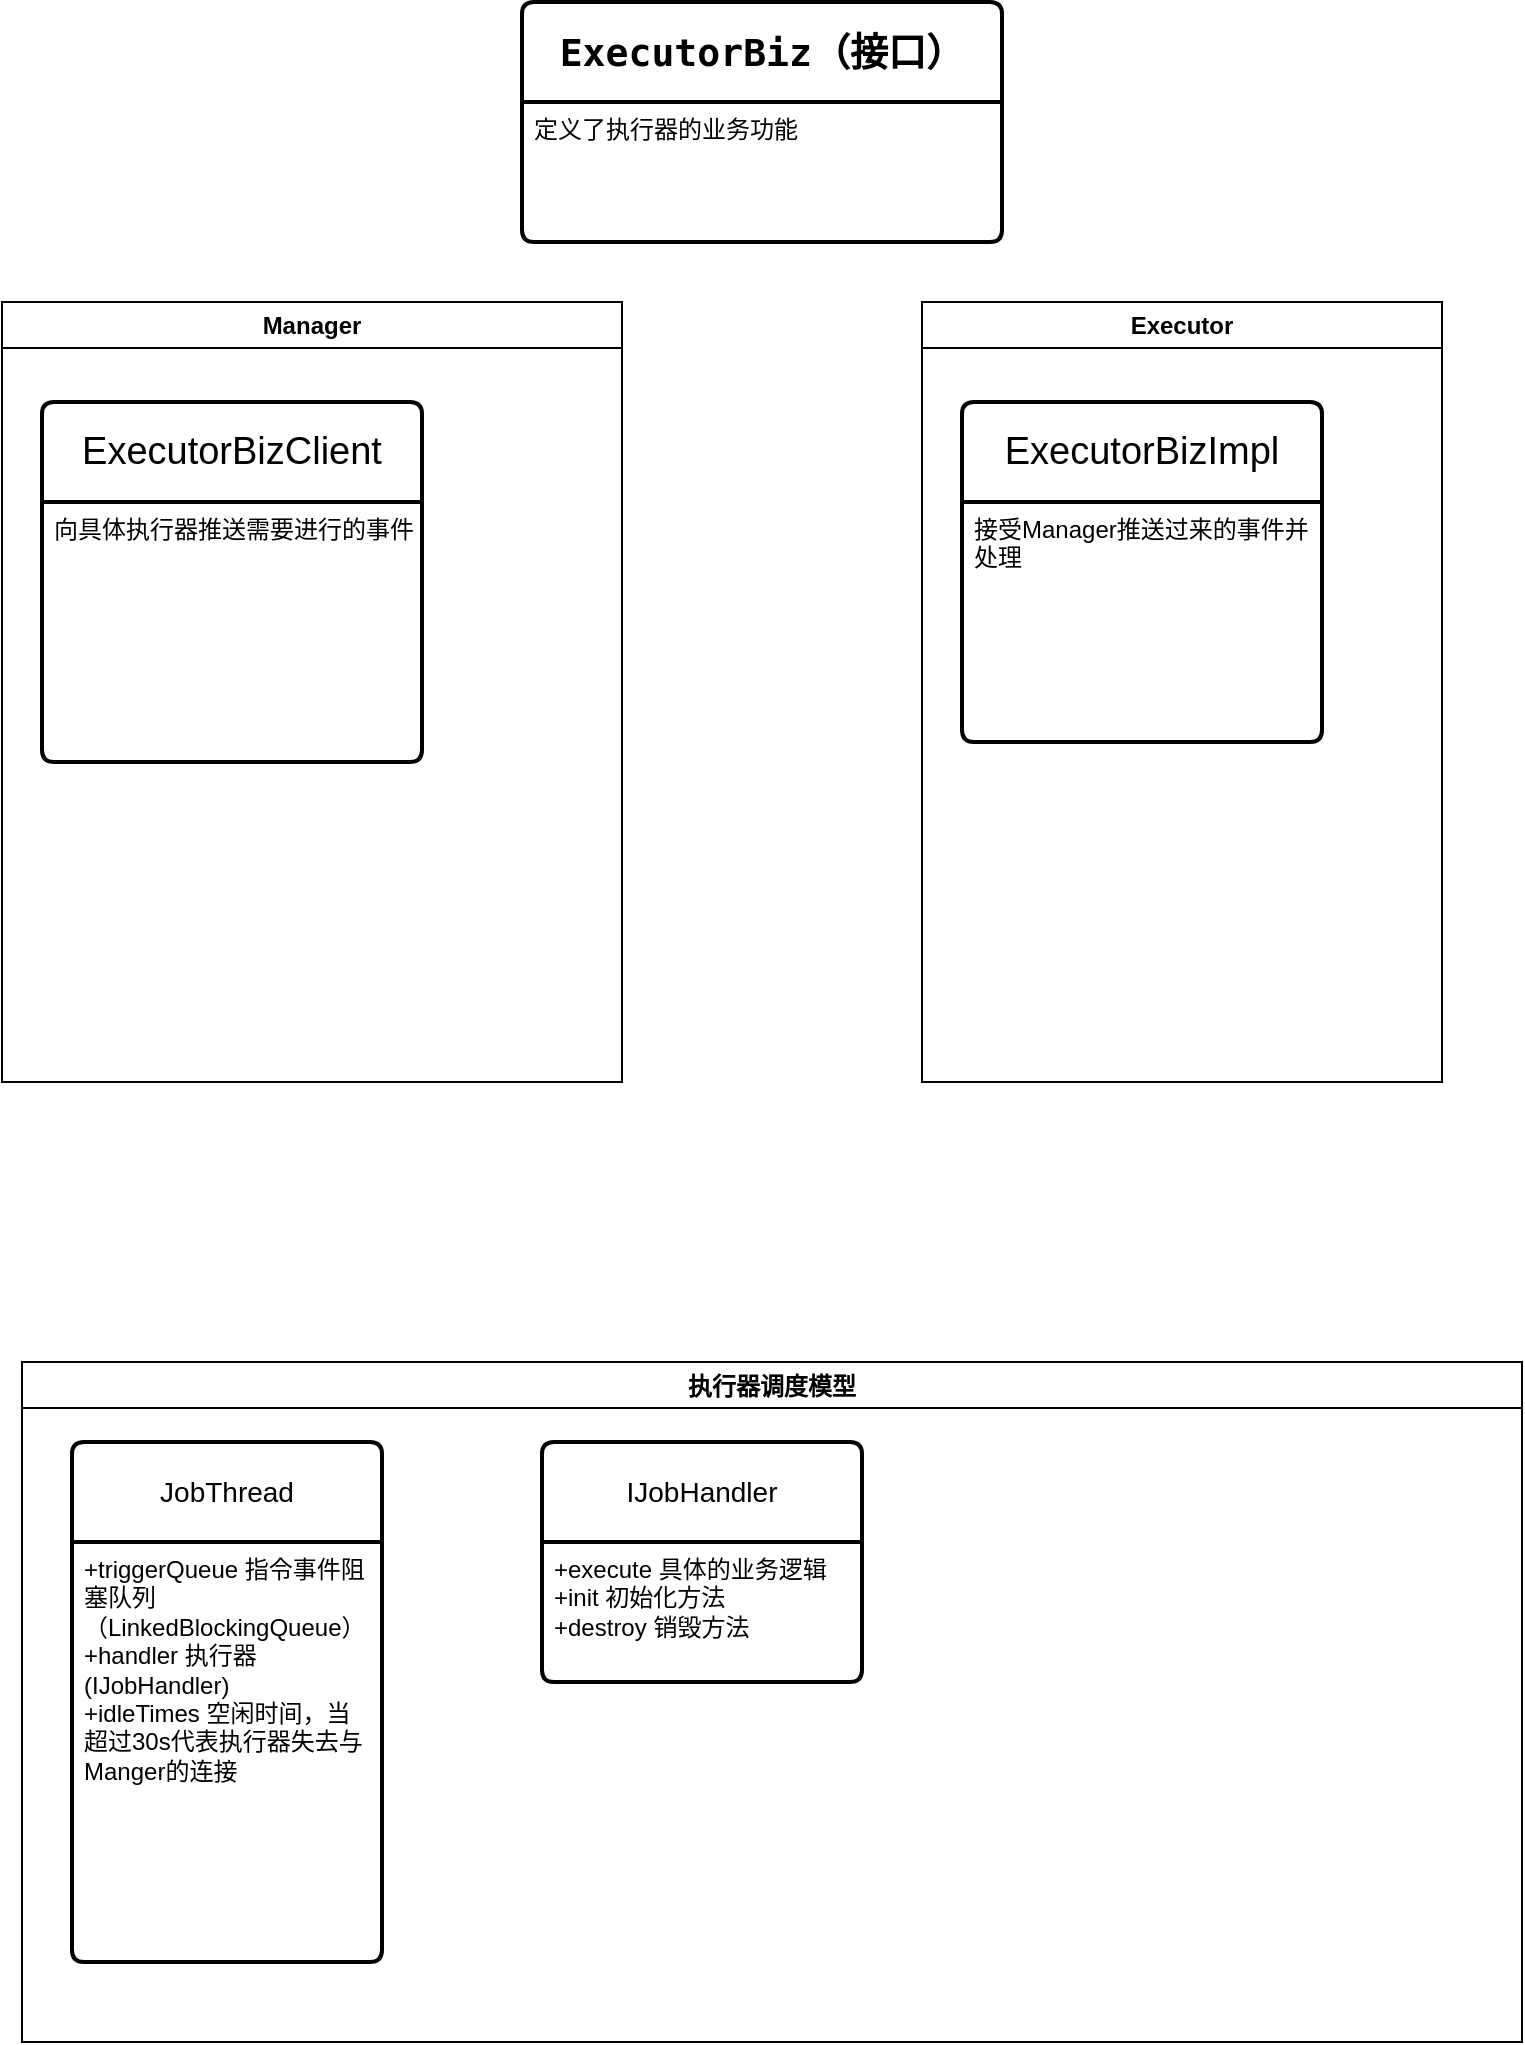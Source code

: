 <mxfile version="28.1.0">
  <diagram name="第 1 页" id="kPw4YNBxurrJfTGqe08F">
    <mxGraphModel dx="1546" dy="858" grid="1" gridSize="10" guides="1" tooltips="1" connect="1" arrows="1" fold="1" page="1" pageScale="1" pageWidth="827" pageHeight="1169" math="0" shadow="0">
      <root>
        <mxCell id="0" />
        <mxCell id="1" parent="0" />
        <mxCell id="DJ5jU6lqjomgZCdglMPA-2" value="Manager" style="swimlane;whiteSpace=wrap;html=1;" parent="1" vertex="1">
          <mxGeometry x="40" y="170" width="310" height="390" as="geometry" />
        </mxCell>
        <mxCell id="werlfbWc4_nwf8N9p9zT-2" value="&lt;font style=&quot;font-size: 19px;&quot;&gt;ExecutorBizClient&lt;/font&gt;" style="swimlane;childLayout=stackLayout;horizontal=1;startSize=50;horizontalStack=0;rounded=1;fontSize=14;fontStyle=0;strokeWidth=2;resizeParent=0;resizeLast=1;shadow=0;dashed=0;align=center;arcSize=4;whiteSpace=wrap;html=1;" vertex="1" parent="DJ5jU6lqjomgZCdglMPA-2">
          <mxGeometry x="20" y="50" width="190" height="180" as="geometry" />
        </mxCell>
        <mxCell id="werlfbWc4_nwf8N9p9zT-3" value="向具体执行器推送需要进行的事件" style="align=left;strokeColor=none;fillColor=none;spacingLeft=4;spacingRight=4;fontSize=12;verticalAlign=top;resizable=0;rotatable=0;part=1;html=1;whiteSpace=wrap;" vertex="1" parent="werlfbWc4_nwf8N9p9zT-2">
          <mxGeometry y="50" width="190" height="130" as="geometry" />
        </mxCell>
        <mxCell id="DJ5jU6lqjomgZCdglMPA-3" value="Executor" style="swimlane;whiteSpace=wrap;html=1;startSize=23;" parent="1" vertex="1">
          <mxGeometry x="500" y="170" width="260" height="390" as="geometry" />
        </mxCell>
        <mxCell id="werlfbWc4_nwf8N9p9zT-4" value="&lt;font style=&quot;font-size: 19px;&quot;&gt;ExecutorBizImpl&lt;/font&gt;" style="swimlane;childLayout=stackLayout;horizontal=1;startSize=50;horizontalStack=0;rounded=1;fontSize=14;fontStyle=0;strokeWidth=2;resizeParent=0;resizeLast=1;shadow=0;dashed=0;align=center;arcSize=4;whiteSpace=wrap;html=1;" vertex="1" parent="DJ5jU6lqjomgZCdglMPA-3">
          <mxGeometry x="20" y="50" width="180" height="170" as="geometry" />
        </mxCell>
        <mxCell id="werlfbWc4_nwf8N9p9zT-5" value="接受Manager推送过来的事件并处理" style="align=left;strokeColor=none;fillColor=none;spacingLeft=4;spacingRight=4;fontSize=12;verticalAlign=top;resizable=0;rotatable=0;part=1;html=1;whiteSpace=wrap;" vertex="1" parent="werlfbWc4_nwf8N9p9zT-4">
          <mxGeometry y="50" width="180" height="120" as="geometry" />
        </mxCell>
        <mxCell id="werlfbWc4_nwf8N9p9zT-6" value="&lt;pre style=&quot;font-family: &amp;quot;JetBrains Mono&amp;quot;, monospace;&quot;&gt;&lt;font style=&quot;color: rgb(0, 0, 0); font-size: 19.067px;&quot;&gt;&lt;b style=&quot;&quot;&gt;ExecutorBiz（接口）&lt;/b&gt;&lt;/font&gt;&lt;/pre&gt;" style="swimlane;childLayout=stackLayout;horizontal=1;startSize=50;horizontalStack=0;rounded=1;fontSize=14;fontStyle=0;strokeWidth=2;resizeParent=0;resizeLast=1;shadow=0;dashed=0;align=center;arcSize=4;whiteSpace=wrap;html=1;" vertex="1" parent="1">
          <mxGeometry x="300" y="20" width="240" height="120" as="geometry" />
        </mxCell>
        <mxCell id="werlfbWc4_nwf8N9p9zT-7" value="定义了执行器的业务功能" style="align=left;strokeColor=none;fillColor=none;spacingLeft=4;spacingRight=4;fontSize=12;verticalAlign=top;resizable=0;rotatable=0;part=1;html=1;whiteSpace=wrap;" vertex="1" parent="werlfbWc4_nwf8N9p9zT-6">
          <mxGeometry y="50" width="240" height="70" as="geometry" />
        </mxCell>
        <mxCell id="werlfbWc4_nwf8N9p9zT-9" value="执行器调度模型" style="swimlane;" vertex="1" parent="1">
          <mxGeometry x="50" y="700" width="750" height="340" as="geometry" />
        </mxCell>
        <mxCell id="werlfbWc4_nwf8N9p9zT-12" value="JobThread" style="swimlane;childLayout=stackLayout;horizontal=1;startSize=50;horizontalStack=0;rounded=1;fontSize=14;fontStyle=0;strokeWidth=2;resizeParent=0;resizeLast=1;shadow=0;dashed=0;align=center;arcSize=4;whiteSpace=wrap;html=1;" vertex="1" parent="werlfbWc4_nwf8N9p9zT-9">
          <mxGeometry x="25" y="40" width="155" height="260" as="geometry" />
        </mxCell>
        <mxCell id="werlfbWc4_nwf8N9p9zT-13" value="+triggerQueue 指令事件阻塞队列（LinkedBlockingQueue）&lt;br&gt;+handler 执行器(IJobHandler)&lt;br&gt;+idleTimes 空闲时间，当超过30s代表执行器失去与Manger的连接" style="align=left;strokeColor=none;fillColor=none;spacingLeft=4;spacingRight=4;fontSize=12;verticalAlign=top;resizable=0;rotatable=0;part=1;html=1;whiteSpace=wrap;" vertex="1" parent="werlfbWc4_nwf8N9p9zT-12">
          <mxGeometry y="50" width="155" height="210" as="geometry" />
        </mxCell>
        <mxCell id="werlfbWc4_nwf8N9p9zT-14" value="IJobHandler" style="swimlane;childLayout=stackLayout;horizontal=1;startSize=50;horizontalStack=0;rounded=1;fontSize=14;fontStyle=0;strokeWidth=2;resizeParent=0;resizeLast=1;shadow=0;dashed=0;align=center;arcSize=4;whiteSpace=wrap;html=1;" vertex="1" parent="werlfbWc4_nwf8N9p9zT-9">
          <mxGeometry x="260" y="40" width="160" height="120" as="geometry" />
        </mxCell>
        <mxCell id="werlfbWc4_nwf8N9p9zT-15" value="+execute 具体的业务逻辑&lt;br&gt;+init 初始化方法&lt;br&gt;+destroy 销毁方法" style="align=left;strokeColor=none;fillColor=none;spacingLeft=4;spacingRight=4;fontSize=12;verticalAlign=top;resizable=0;rotatable=0;part=1;html=1;whiteSpace=wrap;" vertex="1" parent="werlfbWc4_nwf8N9p9zT-14">
          <mxGeometry y="50" width="160" height="70" as="geometry" />
        </mxCell>
      </root>
    </mxGraphModel>
  </diagram>
</mxfile>
